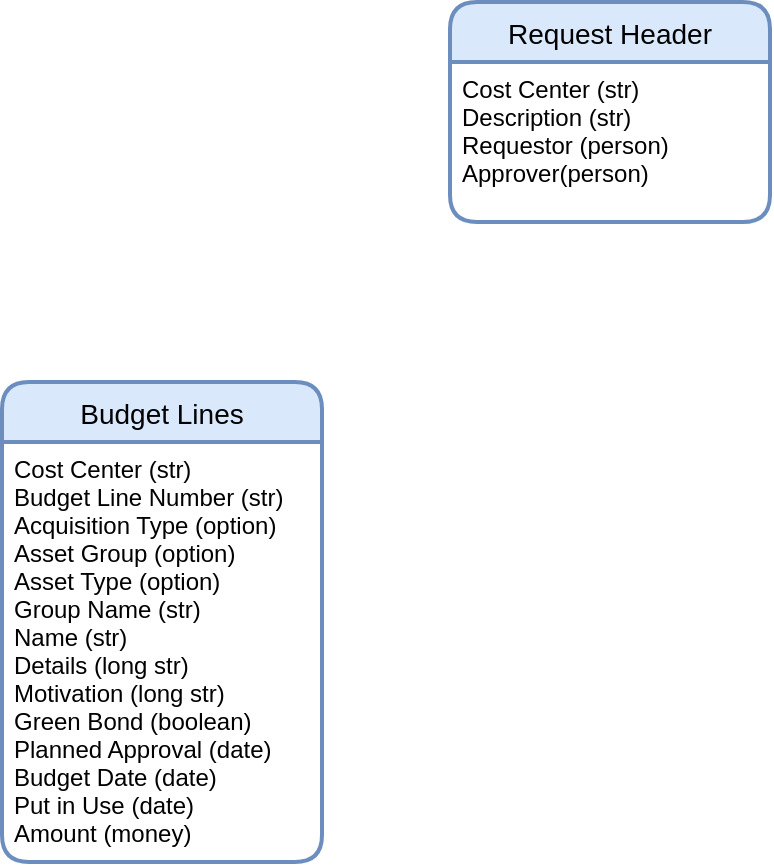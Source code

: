 <mxfile version="20.6.0" type="github"><diagram id="Y7CrBPUAkgmREhE-moEX" name="Stránka-1"><mxGraphModel dx="1374" dy="791" grid="1" gridSize="10" guides="1" tooltips="1" connect="1" arrows="1" fold="1" page="1" pageScale="1" pageWidth="827" pageHeight="1169" math="0" shadow="0"><root><object label="" id="0"><mxCell/></object><mxCell id="1" parent="0"/><mxCell id="dLG9SXbh3lzwaZFzO0Wc-5" value="Budget Lines" style="swimlane;childLayout=stackLayout;horizontal=1;startSize=30;horizontalStack=0;rounded=1;fontSize=14;fontStyle=0;strokeWidth=2;resizeParent=0;resizeLast=1;shadow=0;dashed=0;align=center;fillColor=#dae8fc;strokeColor=#6c8ebf;movable=0;resizable=0;rotatable=0;deletable=0;editable=0;connectable=0;container=0;" vertex="1" parent="1"><mxGeometry x="30" y="210" width="160" height="240" as="geometry"/></mxCell><mxCell id="dLG9SXbh3lzwaZFzO0Wc-6" value="Cost Center (str)&#10;Budget Line Number (str)&#10;Acquisition Type (option)&#10;Asset Group (option)&#10;Asset Type (option)&#10;Group Name (str)&#10;Name (str)&#10;Details (long str)&#10;Motivation (long str)&#10;Green Bond (boolean)&#10;Planned Approval (date)&#10;Budget Date (date)&#10;Put in Use (date)&#10;Amount (money)&#10;&#10;&#10;&#10;&#10;&#10;&#10;" style="align=left;strokeColor=none;fillColor=none;spacingLeft=4;fontSize=12;verticalAlign=top;resizable=1;rotatable=1;part=1;movable=1;deletable=1;editable=1;connectable=1;" vertex="1" parent="dLG9SXbh3lzwaZFzO0Wc-5"><mxGeometry y="30" width="160" height="210" as="geometry"/></mxCell><mxCell id="dLG9SXbh3lzwaZFzO0Wc-8" value="Request Header" style="swimlane;childLayout=stackLayout;horizontal=1;startSize=30;horizontalStack=0;rounded=1;fontSize=14;fontStyle=0;strokeWidth=2;resizeParent=0;resizeLast=1;shadow=0;dashed=0;align=center;fillColor=#dae8fc;strokeColor=#6c8ebf;movable=1;resizable=1;rotatable=1;deletable=1;editable=1;connectable=1;container=0;" vertex="1" parent="1"><mxGeometry x="254" y="20" width="160" height="110" as="geometry"/></mxCell><mxCell id="dLG9SXbh3lzwaZFzO0Wc-9" value="Cost Center (str)&#10;Description (str)&#10;Requestor (person)&#10;Approver(person)&#10;&#10;&#10;&#10;&#10;&#10;&#10;" style="align=left;strokeColor=none;fillColor=none;spacingLeft=4;fontSize=12;verticalAlign=top;resizable=1;rotatable=1;part=1;movable=1;deletable=1;editable=1;connectable=1;" vertex="1" parent="dLG9SXbh3lzwaZFzO0Wc-8"><mxGeometry y="30" width="160" height="80" as="geometry"/></mxCell></root></mxGraphModel></diagram></mxfile>